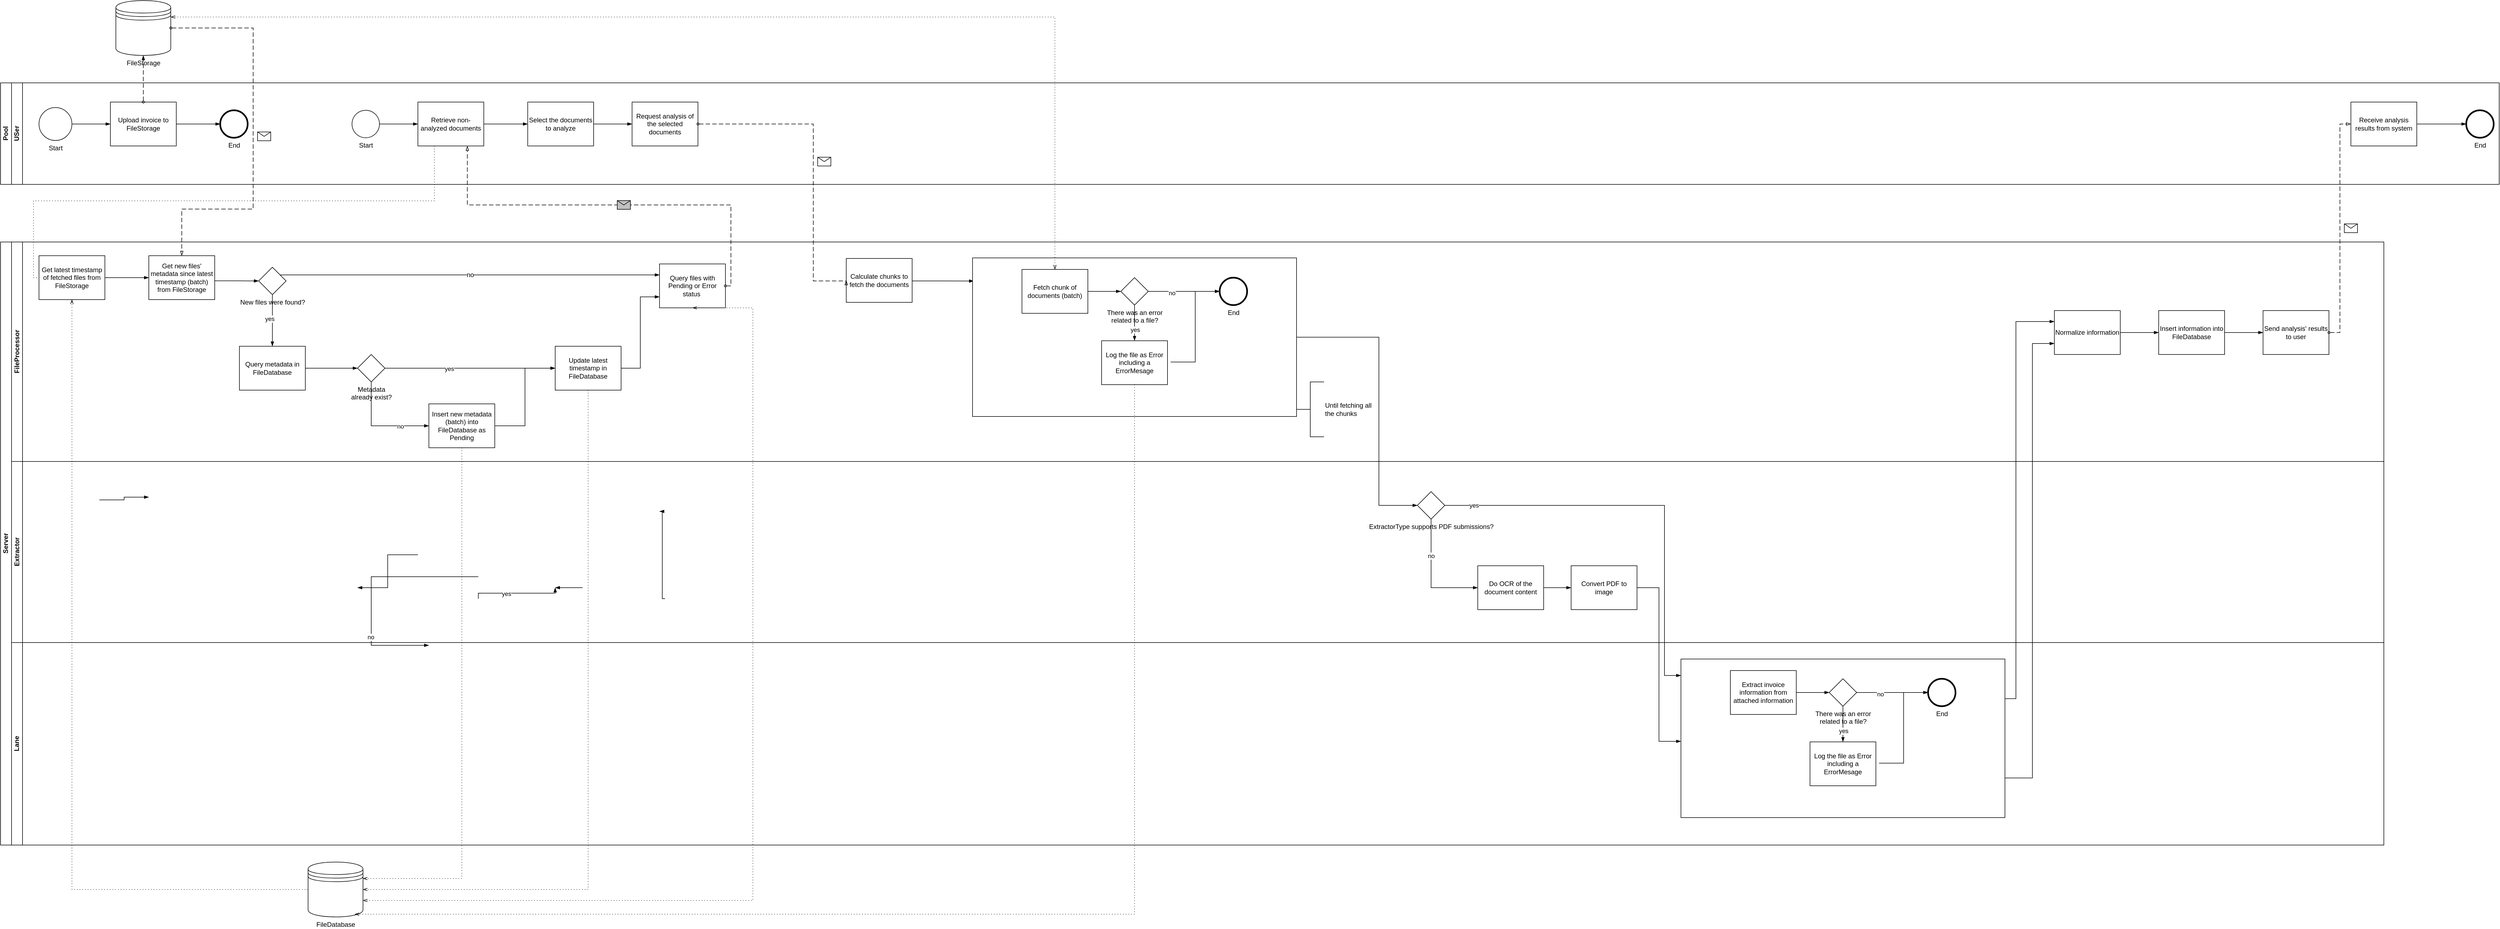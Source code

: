 <mxfile version="28.2.3">
  <diagram name="Page-1" id="7MYnHC7Nl61p4_IIF2tp">
    <mxGraphModel dx="3160" dy="1842" grid="1" gridSize="10" guides="1" tooltips="1" connect="1" arrows="1" fold="1" page="1" pageScale="1" pageWidth="850" pageHeight="1100" math="0" shadow="0">
      <root>
        <mxCell id="0" />
        <mxCell id="1" parent="0" />
        <mxCell id="_6YwwcxWLy-YnH5HAZG2-1" value="Server" style="swimlane;html=1;childLayout=stackLayout;resizeParent=1;resizeParentMax=0;horizontal=0;startSize=20;horizontalStack=0;whiteSpace=wrap;" parent="1" vertex="1">
          <mxGeometry x="40" y="480" width="4340" height="1099" as="geometry" />
        </mxCell>
        <mxCell id="_6YwwcxWLy-YnH5HAZG2-3" value="FileProcessor" style="swimlane;html=1;startSize=20;horizontal=0;" parent="_6YwwcxWLy-YnH5HAZG2-1" vertex="1">
          <mxGeometry x="20" width="4320" height="400" as="geometry" />
        </mxCell>
        <mxCell id="_6YwwcxWLy-YnH5HAZG2-68" value="Get latest timestamp of fetched files from FileStorage" style="points=[[0.25,0,0],[0.5,0,0],[0.75,0,0],[1,0.25,0],[1,0.5,0],[1,0.75,0],[0.75,1,0],[0.5,1,0],[0.25,1,0],[0,0.75,0],[0,0.5,0],[0,0.25,0]];shape=mxgraph.bpmn.task2;whiteSpace=wrap;rectStyle=rounded;size=10;html=1;container=1;expand=0;collapsible=0;taskMarker=abstract;" parent="_6YwwcxWLy-YnH5HAZG2-3" vertex="1">
          <mxGeometry x="50" y="25" width="120" height="80" as="geometry" />
        </mxCell>
        <mxCell id="IxoUQpYRNnGJLe_pQWah-1" value="Get new files&#39; metadata since latest timestamp (batch) from FileStorage" style="points=[[0.25,0,0],[0.5,0,0],[0.75,0,0],[1,0.25,0],[1,0.5,0],[1,0.75,0],[0.75,1,0],[0.5,1,0],[0.25,1,0],[0,0.75,0],[0,0.5,0],[0,0.25,0]];shape=mxgraph.bpmn.task2;whiteSpace=wrap;rectStyle=rounded;size=10;html=1;container=1;expand=0;collapsible=0;taskMarker=abstract;" parent="_6YwwcxWLy-YnH5HAZG2-3" vertex="1">
          <mxGeometry x="250" y="25" width="120" height="80" as="geometry" />
        </mxCell>
        <mxCell id="IxoUQpYRNnGJLe_pQWah-4" value="" style="edgeStyle=elbowEdgeStyle;fontSize=12;html=1;endArrow=blockThin;endFill=1;rounded=0;exitX=1;exitY=0.5;exitDx=0;exitDy=0;exitPerimeter=0;entryX=0;entryY=0.5;entryDx=0;entryDy=0;entryPerimeter=0;" parent="_6YwwcxWLy-YnH5HAZG2-3" source="_6YwwcxWLy-YnH5HAZG2-68" target="IxoUQpYRNnGJLe_pQWah-1" edge="1">
          <mxGeometry width="160" relative="1" as="geometry">
            <mxPoint x="160" y="70" as="sourcePoint" />
            <mxPoint x="235" y="70" as="targetPoint" />
          </mxGeometry>
        </mxCell>
        <mxCell id="IxoUQpYRNnGJLe_pQWah-5" value="New files were found?" style="points=[[0.25,0.25,0],[0.5,0,0],[0.75,0.25,0],[1,0.5,0],[0.75,0.75,0],[0.5,1,0],[0.25,0.75,0],[0,0.5,0]];shape=mxgraph.bpmn.gateway2;html=1;verticalLabelPosition=bottom;labelBackgroundColor=#ffffff;verticalAlign=top;align=center;perimeter=rhombusPerimeter;outlineConnect=0;outline=none;symbol=none;" parent="_6YwwcxWLy-YnH5HAZG2-3" vertex="1">
          <mxGeometry x="450" y="46" width="50" height="50" as="geometry" />
        </mxCell>
        <mxCell id="IxoUQpYRNnGJLe_pQWah-6" value="" style="edgeStyle=elbowEdgeStyle;fontSize=12;html=1;endArrow=blockThin;endFill=1;rounded=0;exitX=1.002;exitY=0.572;exitDx=0;exitDy=0;exitPerimeter=0;entryX=0;entryY=0.5;entryDx=0;entryDy=0;entryPerimeter=0;" parent="_6YwwcxWLy-YnH5HAZG2-3" source="IxoUQpYRNnGJLe_pQWah-1" target="IxoUQpYRNnGJLe_pQWah-5" edge="1">
          <mxGeometry width="160" relative="1" as="geometry">
            <mxPoint x="370" y="60" as="sourcePoint" />
            <mxPoint x="450" y="60" as="targetPoint" />
          </mxGeometry>
        </mxCell>
        <mxCell id="_6YwwcxWLy-YnH5HAZG2-75" value="Query metadata in FileDatabase" style="points=[[0.25,0,0],[0.5,0,0],[0.75,0,0],[1,0.25,0],[1,0.5,0],[1,0.75,0],[0.75,1,0],[0.5,1,0],[0.25,1,0],[0,0.75,0],[0,0.5,0],[0,0.25,0]];shape=mxgraph.bpmn.task2;whiteSpace=wrap;rectStyle=rounded;size=10;html=1;container=1;expand=0;collapsible=0;taskMarker=abstract;" parent="_6YwwcxWLy-YnH5HAZG2-3" vertex="1">
          <mxGeometry x="415" y="190" width="120" height="80" as="geometry" />
        </mxCell>
        <mxCell id="_6YwwcxWLy-YnH5HAZG2-79" value="Metadata&lt;div&gt;already exist?&lt;/div&gt;" style="points=[[0.25,0.25,0],[0.5,0,0],[0.75,0.25,0],[1,0.5,0],[0.75,0.75,0],[0.5,1,0],[0.25,0.75,0],[0,0.5,0]];shape=mxgraph.bpmn.gateway2;html=1;verticalLabelPosition=bottom;labelBackgroundColor=#ffffff;verticalAlign=top;align=center;perimeter=rhombusPerimeter;outlineConnect=0;outline=none;symbol=none;" parent="_6YwwcxWLy-YnH5HAZG2-3" vertex="1">
          <mxGeometry x="630" y="205" width="50" height="50" as="geometry" />
        </mxCell>
        <mxCell id="_6YwwcxWLy-YnH5HAZG2-83" value="Insert new metadata (batch) into FileDatabase as Pending" style="points=[[0.25,0,0],[0.5,0,0],[0.75,0,0],[1,0.25,0],[1,0.5,0],[1,0.75,0],[0.75,1,0],[0.5,1,0],[0.25,1,0],[0,0.75,0],[0,0.5,0],[0,0.25,0]];shape=mxgraph.bpmn.task2;whiteSpace=wrap;rectStyle=rounded;size=10;html=1;container=1;expand=0;collapsible=0;taskMarker=abstract;" parent="_6YwwcxWLy-YnH5HAZG2-3" vertex="1">
          <mxGeometry x="760" y="295" width="120" height="80" as="geometry" />
        </mxCell>
        <mxCell id="_6YwwcxWLy-YnH5HAZG2-85" value="" style="edgeStyle=elbowEdgeStyle;fontSize=12;html=1;endArrow=blockThin;endFill=1;rounded=0;exitX=1;exitY=0.5;exitDx=0;exitDy=0;exitPerimeter=0;elbow=vertical;entryX=0;entryY=0.5;entryDx=0;entryDy=0;entryPerimeter=0;" parent="_6YwwcxWLy-YnH5HAZG2-3" source="_6YwwcxWLy-YnH5HAZG2-79" target="IxoUQpYRNnGJLe_pQWah-11" edge="1">
          <mxGeometry width="160" relative="1" as="geometry">
            <mxPoint x="850" y="250" as="sourcePoint" />
            <mxPoint x="1120" y="230" as="targetPoint" />
          </mxGeometry>
        </mxCell>
        <mxCell id="_6YwwcxWLy-YnH5HAZG2-87" value="yes" style="edgeLabel;html=1;align=center;verticalAlign=middle;resizable=0;points=[];" parent="_6YwwcxWLy-YnH5HAZG2-85" vertex="1" connectable="0">
          <mxGeometry x="-0.246" y="-1" relative="1" as="geometry">
            <mxPoint as="offset" />
          </mxGeometry>
        </mxCell>
        <mxCell id="_6YwwcxWLy-YnH5HAZG2-91" value="" style="edgeStyle=elbowEdgeStyle;fontSize=12;html=1;endArrow=blockThin;endFill=1;rounded=0;exitX=1;exitY=0.5;exitDx=0;exitDy=0;exitPerimeter=0;entryX=0;entryY=0.5;entryDx=0;entryDy=0;entryPerimeter=0;" parent="_6YwwcxWLy-YnH5HAZG2-3" source="_6YwwcxWLy-YnH5HAZG2-83" target="IxoUQpYRNnGJLe_pQWah-11" edge="1">
          <mxGeometry width="160" relative="1" as="geometry">
            <mxPoint x="1040" y="230" as="sourcePoint" />
            <mxPoint x="1120" y="230" as="targetPoint" />
          </mxGeometry>
        </mxCell>
        <mxCell id="_6YwwcxWLy-YnH5HAZG2-80" value="" style="edgeStyle=elbowEdgeStyle;fontSize=12;html=1;endArrow=blockThin;endFill=1;rounded=0;exitX=1;exitY=0.5;exitDx=0;exitDy=0;exitPerimeter=0;entryX=0;entryY=0.5;entryDx=0;entryDy=0;entryPerimeter=0;" parent="_6YwwcxWLy-YnH5HAZG2-3" source="_6YwwcxWLy-YnH5HAZG2-75" target="_6YwwcxWLy-YnH5HAZG2-79" edge="1">
          <mxGeometry width="160" relative="1" as="geometry">
            <mxPoint x="740" y="170" as="sourcePoint" />
            <mxPoint x="900" y="170" as="targetPoint" />
          </mxGeometry>
        </mxCell>
        <mxCell id="_6YwwcxWLy-YnH5HAZG2-86" value="" style="edgeStyle=elbowEdgeStyle;fontSize=12;html=1;endArrow=blockThin;endFill=1;rounded=0;exitX=0.5;exitY=1;exitDx=0;exitDy=0;exitPerimeter=0;entryX=0;entryY=0.5;entryDx=0;entryDy=0;entryPerimeter=0;" parent="_6YwwcxWLy-YnH5HAZG2-3" source="_6YwwcxWLy-YnH5HAZG2-79" target="_6YwwcxWLy-YnH5HAZG2-83" edge="1">
          <mxGeometry width="160" relative="1" as="geometry">
            <mxPoint x="850" y="210" as="sourcePoint" />
            <mxPoint x="1010" y="210" as="targetPoint" />
            <Array as="points">
              <mxPoint x="655" y="310" />
            </Array>
          </mxGeometry>
        </mxCell>
        <mxCell id="_6YwwcxWLy-YnH5HAZG2-88" value="no" style="edgeLabel;html=1;align=center;verticalAlign=middle;resizable=0;points=[];" parent="_6YwwcxWLy-YnH5HAZG2-86" vertex="1" connectable="0">
          <mxGeometry x="0.436" y="-1" relative="1" as="geometry">
            <mxPoint as="offset" />
          </mxGeometry>
        </mxCell>
        <mxCell id="IxoUQpYRNnGJLe_pQWah-8" value="no" style="edgeStyle=elbowEdgeStyle;fontSize=12;html=1;endArrow=blockThin;endFill=1;rounded=0;elbow=vertical;entryX=0;entryY=0.25;entryDx=0;entryDy=0;entryPerimeter=0;" parent="_6YwwcxWLy-YnH5HAZG2-3" source="IxoUQpYRNnGJLe_pQWah-5" target="4CAUM8k7ks4e4TiP8N0I-108" edge="1">
          <mxGeometry width="160" relative="1" as="geometry">
            <mxPoint x="630" y="70.71" as="sourcePoint" />
            <mxPoint x="1180" y="51" as="targetPoint" />
            <Array as="points" />
          </mxGeometry>
        </mxCell>
        <mxCell id="IxoUQpYRNnGJLe_pQWah-9" value="" style="fontSize=12;html=1;endArrow=blockThin;endFill=1;rounded=0;exitX=0.5;exitY=1;exitDx=0;exitDy=0;exitPerimeter=0;entryX=0.5;entryY=0;entryDx=0;entryDy=0;entryPerimeter=0;" parent="_6YwwcxWLy-YnH5HAZG2-3" source="IxoUQpYRNnGJLe_pQWah-5" target="_6YwwcxWLy-YnH5HAZG2-75" edge="1">
          <mxGeometry width="160" relative="1" as="geometry">
            <mxPoint x="620" y="190" as="sourcePoint" />
            <mxPoint x="602" y="190" as="targetPoint" />
          </mxGeometry>
        </mxCell>
        <mxCell id="IxoUQpYRNnGJLe_pQWah-10" value="yes" style="edgeLabel;html=1;align=center;verticalAlign=middle;resizable=0;points=[];" parent="IxoUQpYRNnGJLe_pQWah-9" vertex="1" connectable="0">
          <mxGeometry x="-0.07" y="-5" relative="1" as="geometry">
            <mxPoint as="offset" />
          </mxGeometry>
        </mxCell>
        <mxCell id="IxoUQpYRNnGJLe_pQWah-11" value="Update latest timestamp in FileDatabase" style="points=[[0.25,0,0],[0.5,0,0],[0.75,0,0],[1,0.25,0],[1,0.5,0],[1,0.75,0],[0.75,1,0],[0.5,1,0],[0.25,1,0],[0,0.75,0],[0,0.5,0],[0,0.25,0]];shape=mxgraph.bpmn.task2;whiteSpace=wrap;rectStyle=rounded;size=10;html=1;container=1;expand=0;collapsible=0;taskMarker=abstract;" parent="_6YwwcxWLy-YnH5HAZG2-3" vertex="1">
          <mxGeometry x="990" y="190" width="120" height="80" as="geometry" />
        </mxCell>
        <mxCell id="IxoUQpYRNnGJLe_pQWah-13" value="" style="edgeStyle=elbowEdgeStyle;fontSize=12;html=1;endArrow=blockThin;endFill=1;rounded=0;exitX=1;exitY=0.5;exitDx=0;exitDy=0;exitPerimeter=0;entryX=0;entryY=0.75;entryDx=0;entryDy=0;entryPerimeter=0;" parent="_6YwwcxWLy-YnH5HAZG2-3" source="IxoUQpYRNnGJLe_pQWah-11" target="4CAUM8k7ks4e4TiP8N0I-108" edge="1">
          <mxGeometry width="160" relative="1" as="geometry">
            <mxPoint x="1190" y="250" as="sourcePoint" />
            <mxPoint x="1180" y="91" as="targetPoint" />
          </mxGeometry>
        </mxCell>
        <mxCell id="4CAUM8k7ks4e4TiP8N0I-47" value="" style="edgeStyle=elbowEdgeStyle;fontSize=12;html=1;endArrow=blockThin;endFill=1;rounded=0;exitX=1;exitY=0.5;exitDx=0;exitDy=0;exitPerimeter=0;entryX=0.004;entryY=0.146;entryDx=0;entryDy=0;entryPerimeter=0;" edge="1" parent="_6YwwcxWLy-YnH5HAZG2-3" target="4CAUM8k7ks4e4TiP8N0I-51">
          <mxGeometry width="160" relative="1" as="geometry">
            <mxPoint x="1640" y="71" as="sourcePoint" />
            <mxPoint x="1750" y="71" as="targetPoint" />
          </mxGeometry>
        </mxCell>
        <mxCell id="4CAUM8k7ks4e4TiP8N0I-51" value="" style="points=[[0.25,0,0],[0.5,0,0],[0.75,0,0],[1,0.25,0],[1,0.5,0],[1,0.75,0],[0.75,1,0],[0.5,1,0],[0.25,1,0],[0,0.75,0],[0,0.5,0],[0,0.25,0]];shape=mxgraph.bpmn.task2;whiteSpace=wrap;rectStyle=rounded;size=10;html=1;container=1;expand=0;collapsible=0;taskMarker=abstract;isLoopStandard=1;isLoopSub=1;" vertex="1" parent="_6YwwcxWLy-YnH5HAZG2-3">
          <mxGeometry x="1750" y="29" width="590" height="289" as="geometry" />
        </mxCell>
        <mxCell id="4CAUM8k7ks4e4TiP8N0I-53" value="Fetch chunk of documents (batch)" style="points=[[0.25,0,0],[0.5,0,0],[0.75,0,0],[1,0.25,0],[1,0.5,0],[1,0.75,0],[0.75,1,0],[0.5,1,0],[0.25,1,0],[0,0.75,0],[0,0.5,0],[0,0.25,0]];shape=mxgraph.bpmn.task2;whiteSpace=wrap;rectStyle=rounded;size=10;html=1;container=1;expand=0;collapsible=0;taskMarker=abstract;" vertex="1" parent="4CAUM8k7ks4e4TiP8N0I-51">
          <mxGeometry x="90" y="21" width="120" height="80" as="geometry" />
        </mxCell>
        <mxCell id="4CAUM8k7ks4e4TiP8N0I-54" value="There was an error&lt;div&gt;related to a file?&lt;/div&gt;" style="points=[[0.25,0.25,0],[0.5,0,0],[0.75,0.25,0],[1,0.5,0],[0.75,0.75,0],[0.5,1,0],[0.25,0.75,0],[0,0.5,0]];shape=mxgraph.bpmn.gateway2;html=1;verticalLabelPosition=bottom;labelBackgroundColor=#ffffff;verticalAlign=top;align=center;perimeter=rhombusPerimeter;outlineConnect=0;outline=none;symbol=none;" vertex="1" parent="4CAUM8k7ks4e4TiP8N0I-51">
          <mxGeometry x="270" y="36" width="50" height="50" as="geometry" />
        </mxCell>
        <mxCell id="4CAUM8k7ks4e4TiP8N0I-55" value="" style="edgeStyle=elbowEdgeStyle;fontSize=12;html=1;endArrow=blockThin;endFill=1;rounded=0;exitX=1;exitY=0.5;exitDx=0;exitDy=0;exitPerimeter=0;entryX=0;entryY=0.5;entryDx=0;entryDy=0;entryPerimeter=0;" edge="1" parent="4CAUM8k7ks4e4TiP8N0I-51" source="4CAUM8k7ks4e4TiP8N0I-53" target="4CAUM8k7ks4e4TiP8N0I-54">
          <mxGeometry width="160" relative="1" as="geometry">
            <mxPoint x="30" y="-21" as="sourcePoint" />
            <mxPoint x="190" y="-21" as="targetPoint" />
          </mxGeometry>
        </mxCell>
        <mxCell id="4CAUM8k7ks4e4TiP8N0I-57" value="Log the file as Error including a ErrorMesage" style="points=[[0.25,0,0],[0.5,0,0],[0.75,0,0],[1,0.25,0],[1,0.5,0],[1,0.75,0],[0.75,1,0],[0.5,1,0],[0.25,1,0],[0,0.75,0],[0,0.5,0],[0,0.25,0]];shape=mxgraph.bpmn.task2;whiteSpace=wrap;rectStyle=rounded;size=10;html=1;container=1;expand=0;collapsible=0;taskMarker=abstract;" vertex="1" parent="4CAUM8k7ks4e4TiP8N0I-51">
          <mxGeometry x="235" y="151" width="120" height="80" as="geometry" />
        </mxCell>
        <mxCell id="4CAUM8k7ks4e4TiP8N0I-58" value="" style="edgeStyle=elbowEdgeStyle;fontSize=12;html=1;endArrow=blockThin;endFill=1;rounded=0;exitX=0.5;exitY=1;exitDx=0;exitDy=0;exitPerimeter=0;entryX=0.5;entryY=0;entryDx=0;entryDy=0;entryPerimeter=0;" edge="1" parent="4CAUM8k7ks4e4TiP8N0I-51" source="4CAUM8k7ks4e4TiP8N0I-54" target="4CAUM8k7ks4e4TiP8N0I-57">
          <mxGeometry width="160" relative="1" as="geometry">
            <mxPoint x="70" y="109" as="sourcePoint" />
            <mxPoint x="230" y="109" as="targetPoint" />
          </mxGeometry>
        </mxCell>
        <mxCell id="4CAUM8k7ks4e4TiP8N0I-59" value="yes" style="edgeLabel;html=1;align=center;verticalAlign=middle;resizable=0;points=[];" vertex="1" connectable="0" parent="4CAUM8k7ks4e4TiP8N0I-58">
          <mxGeometry x="0.367" y="1" relative="1" as="geometry">
            <mxPoint as="offset" />
          </mxGeometry>
        </mxCell>
        <mxCell id="4CAUM8k7ks4e4TiP8N0I-60" value="End" style="points=[[0.145,0.145,0],[0.5,0,0],[0.855,0.145,0],[1,0.5,0],[0.855,0.855,0],[0.5,1,0],[0.145,0.855,0],[0,0.5,0]];shape=mxgraph.bpmn.event;html=1;verticalLabelPosition=bottom;labelBackgroundColor=#ffffff;verticalAlign=top;align=center;perimeter=ellipsePerimeter;outlineConnect=0;aspect=fixed;outline=end;symbol=terminate2;" vertex="1" parent="4CAUM8k7ks4e4TiP8N0I-51">
          <mxGeometry x="450" y="36" width="50" height="50" as="geometry" />
        </mxCell>
        <mxCell id="4CAUM8k7ks4e4TiP8N0I-61" value="" style="edgeStyle=elbowEdgeStyle;fontSize=12;html=1;endArrow=blockThin;endFill=1;rounded=0;exitX=1;exitY=0.5;exitDx=0;exitDy=0;exitPerimeter=0;entryX=0;entryY=0.5;entryDx=0;entryDy=0;entryPerimeter=0;" edge="1" parent="4CAUM8k7ks4e4TiP8N0I-51" source="4CAUM8k7ks4e4TiP8N0I-54" target="4CAUM8k7ks4e4TiP8N0I-60">
          <mxGeometry width="160" relative="1" as="geometry">
            <mxPoint x="200" y="211" as="sourcePoint" />
            <mxPoint x="360" y="211" as="targetPoint" />
          </mxGeometry>
        </mxCell>
        <mxCell id="4CAUM8k7ks4e4TiP8N0I-63" value="no" style="edgeLabel;html=1;align=center;verticalAlign=middle;resizable=0;points=[];" vertex="1" connectable="0" parent="4CAUM8k7ks4e4TiP8N0I-61">
          <mxGeometry x="-0.34" y="-3" relative="1" as="geometry">
            <mxPoint as="offset" />
          </mxGeometry>
        </mxCell>
        <mxCell id="4CAUM8k7ks4e4TiP8N0I-62" value="" style="edgeStyle=elbowEdgeStyle;fontSize=12;html=1;endArrow=blockThin;endFill=1;rounded=0;entryX=0;entryY=0.5;entryDx=0;entryDy=0;entryPerimeter=0;exitX=1.048;exitY=0.484;exitDx=0;exitDy=0;exitPerimeter=0;" edge="1" parent="4CAUM8k7ks4e4TiP8N0I-51" source="4CAUM8k7ks4e4TiP8N0I-57" target="4CAUM8k7ks4e4TiP8N0I-60">
          <mxGeometry width="160" relative="1" as="geometry">
            <mxPoint x="200" y="211" as="sourcePoint" />
            <mxPoint x="360" y="211" as="targetPoint" />
          </mxGeometry>
        </mxCell>
        <mxCell id="4CAUM8k7ks4e4TiP8N0I-65" value="Until fetching all&lt;div&gt;the chunks&lt;/div&gt;" style="html=1;shape=mxgraph.flowchart.annotation_2;align=left;labelPosition=right;" vertex="1" parent="_6YwwcxWLy-YnH5HAZG2-3">
          <mxGeometry x="2340" y="255" width="50" height="100" as="geometry" />
        </mxCell>
        <mxCell id="4CAUM8k7ks4e4TiP8N0I-104" value="" style="edgeStyle=elbowEdgeStyle;fontSize=12;html=1;endArrow=blockThin;endFill=1;rounded=0;exitX=1;exitY=0.5;exitDx=0;exitDy=0;exitPerimeter=0;entryX=0;entryY=0.5;entryDx=0;entryDy=0;entryPerimeter=0;" edge="1" parent="_6YwwcxWLy-YnH5HAZG2-3" source="4CAUM8k7ks4e4TiP8N0I-100" target="4CAUM8k7ks4e4TiP8N0I-103">
          <mxGeometry width="160" relative="1" as="geometry">
            <mxPoint x="3460" y="220" as="sourcePoint" />
            <mxPoint x="3620" y="220" as="targetPoint" />
          </mxGeometry>
        </mxCell>
        <mxCell id="4CAUM8k7ks4e4TiP8N0I-108" value="Query files with Pending or Error status&amp;nbsp;" style="points=[[0.25,0,0],[0.5,0,0],[0.75,0,0],[1,0.25,0],[1,0.5,0],[1,0.75,0],[0.75,1,0],[0.5,1,0],[0.25,1,0],[0,0.75,0],[0,0.5,0],[0,0.25,0]];shape=mxgraph.bpmn.task2;whiteSpace=wrap;rectStyle=rounded;size=10;html=1;container=1;expand=0;collapsible=0;taskMarker=send;" vertex="1" parent="_6YwwcxWLy-YnH5HAZG2-3">
          <mxGeometry x="1180" y="40" width="120" height="80" as="geometry" />
        </mxCell>
        <mxCell id="4CAUM8k7ks4e4TiP8N0I-113" value="Calculate chunks to fetch the documents" style="points=[[0.25,0,0],[0.5,0,0],[0.75,0,0],[1,0.25,0],[1,0.5,0],[1,0.75,0],[0.75,1,0],[0.5,1,0],[0.25,1,0],[0,0.75,0],[0,0.5,0],[0,0.25,0]];shape=mxgraph.bpmn.task2;whiteSpace=wrap;rectStyle=rounded;size=10;html=1;container=1;expand=0;collapsible=0;taskMarker=receive;" vertex="1" parent="_6YwwcxWLy-YnH5HAZG2-3">
          <mxGeometry x="1520" y="30" width="120" height="80" as="geometry" />
        </mxCell>
        <mxCell id="4CAUM8k7ks4e4TiP8N0I-103" value="Insert information into FileDatabase" style="points=[[0.25,0,0],[0.5,0,0],[0.75,0,0],[1,0.25,0],[1,0.5,0],[1,0.75,0],[0.75,1,0],[0.5,1,0],[0.25,1,0],[0,0.75,0],[0,0.5,0],[0,0.25,0]];shape=mxgraph.bpmn.task2;whiteSpace=wrap;rectStyle=rounded;size=10;html=1;container=1;expand=0;collapsible=0;taskMarker=abstract;" vertex="1" parent="_6YwwcxWLy-YnH5HAZG2-3">
          <mxGeometry x="3910" y="125" width="120" height="80" as="geometry" />
        </mxCell>
        <mxCell id="4CAUM8k7ks4e4TiP8N0I-100" value="Normalize information" style="points=[[0.25,0,0],[0.5,0,0],[0.75,0,0],[1,0.25,0],[1,0.5,0],[1,0.75,0],[0.75,1,0],[0.5,1,0],[0.25,1,0],[0,0.75,0],[0,0.5,0],[0,0.25,0]];shape=mxgraph.bpmn.task2;whiteSpace=wrap;rectStyle=rounded;size=10;html=1;container=1;expand=0;collapsible=0;taskMarker=abstract;" vertex="1" parent="_6YwwcxWLy-YnH5HAZG2-3">
          <mxGeometry x="3720" y="125" width="120" height="80" as="geometry" />
        </mxCell>
        <mxCell id="4CAUM8k7ks4e4TiP8N0I-125" value="Send analysis&#39; results to user" style="points=[[0.25,0,0],[0.5,0,0],[0.75,0,0],[1,0.25,0],[1,0.5,0],[1,0.75,0],[0.75,1,0],[0.5,1,0],[0.25,1,0],[0,0.75,0],[0,0.5,0],[0,0.25,0]];shape=mxgraph.bpmn.task2;whiteSpace=wrap;rectStyle=rounded;size=10;html=1;container=1;expand=0;collapsible=0;taskMarker=send;" vertex="1" parent="_6YwwcxWLy-YnH5HAZG2-3">
          <mxGeometry x="4100" y="125" width="120" height="80" as="geometry" />
        </mxCell>
        <mxCell id="4CAUM8k7ks4e4TiP8N0I-126" value="" style="edgeStyle=elbowEdgeStyle;fontSize=12;html=1;endArrow=blockThin;endFill=1;rounded=0;exitX=1;exitY=0.5;exitDx=0;exitDy=0;exitPerimeter=0;entryX=0;entryY=0.5;entryDx=0;entryDy=0;entryPerimeter=0;" edge="1" parent="_6YwwcxWLy-YnH5HAZG2-3" source="4CAUM8k7ks4e4TiP8N0I-103" target="4CAUM8k7ks4e4TiP8N0I-125">
          <mxGeometry width="160" relative="1" as="geometry">
            <mxPoint x="4020" y="50" as="sourcePoint" />
            <mxPoint x="4105" y="165" as="targetPoint" />
          </mxGeometry>
        </mxCell>
        <mxCell id="4CAUM8k7ks4e4TiP8N0I-24" value="Extractor" style="swimlane;html=1;startSize=20;horizontal=0;" vertex="1" parent="_6YwwcxWLy-YnH5HAZG2-1">
          <mxGeometry x="20" y="400" width="4320" height="330" as="geometry" />
        </mxCell>
        <mxCell id="4CAUM8k7ks4e4TiP8N0I-27" value="" style="edgeStyle=elbowEdgeStyle;fontSize=12;html=1;endArrow=blockThin;endFill=1;rounded=0;exitX=1;exitY=0.5;exitDx=0;exitDy=0;exitPerimeter=0;entryX=0;entryY=0.5;entryDx=0;entryDy=0;entryPerimeter=0;" edge="1" parent="4CAUM8k7ks4e4TiP8N0I-24" source="4CAUM8k7ks4e4TiP8N0I-25">
          <mxGeometry width="160" relative="1" as="geometry">
            <mxPoint x="160" y="70" as="sourcePoint" />
            <mxPoint x="250" y="65" as="targetPoint" />
          </mxGeometry>
        </mxCell>
        <mxCell id="4CAUM8k7ks4e4TiP8N0I-33" value="" style="edgeStyle=elbowEdgeStyle;fontSize=12;html=1;endArrow=blockThin;endFill=1;rounded=0;exitX=1;exitY=0.5;exitDx=0;exitDy=0;exitPerimeter=0;elbow=vertical;entryX=0;entryY=0.5;entryDx=0;entryDy=0;entryPerimeter=0;" edge="1" parent="4CAUM8k7ks4e4TiP8N0I-24" source="4CAUM8k7ks4e4TiP8N0I-31">
          <mxGeometry width="160" relative="1" as="geometry">
            <mxPoint x="850" y="250" as="sourcePoint" />
            <mxPoint x="990.0" y="230" as="targetPoint" />
          </mxGeometry>
        </mxCell>
        <mxCell id="4CAUM8k7ks4e4TiP8N0I-34" value="yes" style="edgeLabel;html=1;align=center;verticalAlign=middle;resizable=0;points=[];" vertex="1" connectable="0" parent="4CAUM8k7ks4e4TiP8N0I-33">
          <mxGeometry x="-0.246" y="-1" relative="1" as="geometry">
            <mxPoint as="offset" />
          </mxGeometry>
        </mxCell>
        <mxCell id="4CAUM8k7ks4e4TiP8N0I-35" value="" style="edgeStyle=elbowEdgeStyle;fontSize=12;html=1;endArrow=blockThin;endFill=1;rounded=0;exitX=1;exitY=0.5;exitDx=0;exitDy=0;exitPerimeter=0;entryX=0;entryY=0.5;entryDx=0;entryDy=0;entryPerimeter=0;" edge="1" parent="4CAUM8k7ks4e4TiP8N0I-24" source="4CAUM8k7ks4e4TiP8N0I-32">
          <mxGeometry width="160" relative="1" as="geometry">
            <mxPoint x="1040" y="230" as="sourcePoint" />
            <mxPoint x="990.0" y="230" as="targetPoint" />
          </mxGeometry>
        </mxCell>
        <mxCell id="4CAUM8k7ks4e4TiP8N0I-36" value="" style="edgeStyle=elbowEdgeStyle;fontSize=12;html=1;endArrow=blockThin;endFill=1;rounded=0;exitX=1;exitY=0.5;exitDx=0;exitDy=0;exitPerimeter=0;entryX=0;entryY=0.5;entryDx=0;entryDy=0;entryPerimeter=0;" edge="1" parent="4CAUM8k7ks4e4TiP8N0I-24" source="4CAUM8k7ks4e4TiP8N0I-30">
          <mxGeometry width="160" relative="1" as="geometry">
            <mxPoint x="740" y="170" as="sourcePoint" />
            <mxPoint x="630" y="230" as="targetPoint" />
          </mxGeometry>
        </mxCell>
        <mxCell id="4CAUM8k7ks4e4TiP8N0I-37" value="" style="edgeStyle=elbowEdgeStyle;fontSize=12;html=1;endArrow=blockThin;endFill=1;rounded=0;exitX=0.5;exitY=1;exitDx=0;exitDy=0;exitPerimeter=0;entryX=0;entryY=0.5;entryDx=0;entryDy=0;entryPerimeter=0;" edge="1" parent="4CAUM8k7ks4e4TiP8N0I-24" source="4CAUM8k7ks4e4TiP8N0I-31">
          <mxGeometry width="160" relative="1" as="geometry">
            <mxPoint x="850" y="210" as="sourcePoint" />
            <mxPoint x="760.0" y="335" as="targetPoint" />
            <Array as="points">
              <mxPoint x="655" y="310" />
            </Array>
          </mxGeometry>
        </mxCell>
        <mxCell id="4CAUM8k7ks4e4TiP8N0I-38" value="no" style="edgeLabel;html=1;align=center;verticalAlign=middle;resizable=0;points=[];" vertex="1" connectable="0" parent="4CAUM8k7ks4e4TiP8N0I-37">
          <mxGeometry x="0.436" y="-1" relative="1" as="geometry">
            <mxPoint as="offset" />
          </mxGeometry>
        </mxCell>
        <mxCell id="4CAUM8k7ks4e4TiP8N0I-43" value="" style="edgeStyle=elbowEdgeStyle;fontSize=12;html=1;endArrow=blockThin;endFill=1;rounded=0;exitX=1;exitY=0.5;exitDx=0;exitDy=0;exitPerimeter=0;entryX=0;entryY=0.75;entryDx=0;entryDy=0;entryPerimeter=0;" edge="1" parent="4CAUM8k7ks4e4TiP8N0I-24" source="4CAUM8k7ks4e4TiP8N0I-42">
          <mxGeometry width="160" relative="1" as="geometry">
            <mxPoint x="1190" y="250" as="sourcePoint" />
            <mxPoint x="1180.0" y="91" as="targetPoint" />
          </mxGeometry>
        </mxCell>
        <mxCell id="4CAUM8k7ks4e4TiP8N0I-68" value="ExtractorType supports PDF submissions?" style="points=[[0.25,0.25,0],[0.5,0,0],[0.75,0.25,0],[1,0.5,0],[0.75,0.75,0],[0.5,1,0],[0.25,0.75,0],[0,0.5,0]];shape=mxgraph.bpmn.gateway2;html=1;verticalLabelPosition=bottom;labelBackgroundColor=#ffffff;verticalAlign=top;align=center;perimeter=rhombusPerimeter;outlineConnect=0;outline=none;symbol=none;" vertex="1" parent="4CAUM8k7ks4e4TiP8N0I-24">
          <mxGeometry x="2560" y="55" width="50" height="50" as="geometry" />
        </mxCell>
        <mxCell id="4CAUM8k7ks4e4TiP8N0I-72" value="Do OCR of the document content" style="points=[[0.25,0,0],[0.5,0,0],[0.75,0,0],[1,0.25,0],[1,0.5,0],[1,0.75,0],[0.75,1,0],[0.5,1,0],[0.25,1,0],[0,0.75,0],[0,0.5,0],[0,0.25,0]];shape=mxgraph.bpmn.task2;whiteSpace=wrap;rectStyle=rounded;size=10;html=1;container=1;expand=0;collapsible=0;taskMarker=abstract;" vertex="1" parent="4CAUM8k7ks4e4TiP8N0I-24">
          <mxGeometry x="2670" y="190" width="120" height="80" as="geometry" />
        </mxCell>
        <mxCell id="4CAUM8k7ks4e4TiP8N0I-73" value="Convert PDF to image" style="points=[[0.25,0,0],[0.5,0,0],[0.75,0,0],[1,0.25,0],[1,0.5,0],[1,0.75,0],[0.75,1,0],[0.5,1,0],[0.25,1,0],[0,0.75,0],[0,0.5,0],[0,0.25,0]];shape=mxgraph.bpmn.task2;whiteSpace=wrap;rectStyle=rounded;size=10;html=1;container=1;expand=0;collapsible=0;taskMarker=abstract;" vertex="1" parent="4CAUM8k7ks4e4TiP8N0I-24">
          <mxGeometry x="2840" y="190" width="120" height="80" as="geometry" />
        </mxCell>
        <mxCell id="4CAUM8k7ks4e4TiP8N0I-74" value="" style="edgeStyle=elbowEdgeStyle;fontSize=12;html=1;endArrow=blockThin;endFill=1;rounded=0;exitX=0.5;exitY=1;exitDx=0;exitDy=0;exitPerimeter=0;" edge="1" parent="4CAUM8k7ks4e4TiP8N0I-24" source="4CAUM8k7ks4e4TiP8N0I-68" target="4CAUM8k7ks4e4TiP8N0I-72">
          <mxGeometry width="160" relative="1" as="geometry">
            <mxPoint x="2660" y="190" as="sourcePoint" />
            <mxPoint x="2820" y="190" as="targetPoint" />
            <Array as="points">
              <mxPoint x="2585" y="170" />
            </Array>
          </mxGeometry>
        </mxCell>
        <mxCell id="4CAUM8k7ks4e4TiP8N0I-75" value="no" style="edgeLabel;html=1;align=center;verticalAlign=middle;resizable=0;points=[];" vertex="1" connectable="0" parent="4CAUM8k7ks4e4TiP8N0I-74">
          <mxGeometry x="-0.362" relative="1" as="geometry">
            <mxPoint as="offset" />
          </mxGeometry>
        </mxCell>
        <mxCell id="4CAUM8k7ks4e4TiP8N0I-77" value="" style="edgeStyle=elbowEdgeStyle;fontSize=12;html=1;endArrow=blockThin;endFill=1;rounded=0;exitX=1;exitY=0.5;exitDx=0;exitDy=0;exitPerimeter=0;entryX=0;entryY=0.5;entryDx=0;entryDy=0;entryPerimeter=0;" edge="1" parent="4CAUM8k7ks4e4TiP8N0I-24" source="4CAUM8k7ks4e4TiP8N0I-72" target="4CAUM8k7ks4e4TiP8N0I-73">
          <mxGeometry width="160" relative="1" as="geometry">
            <mxPoint x="2750" y="210" as="sourcePoint" />
            <mxPoint x="2820" y="230" as="targetPoint" />
          </mxGeometry>
        </mxCell>
        <mxCell id="4CAUM8k7ks4e4TiP8N0I-69" value="" style="edgeStyle=elbowEdgeStyle;fontSize=12;html=1;endArrow=blockThin;endFill=1;rounded=0;exitX=1;exitY=0.5;exitDx=0;exitDy=0;exitPerimeter=0;entryX=0;entryY=0.5;entryDx=0;entryDy=0;entryPerimeter=0;" edge="1" parent="_6YwwcxWLy-YnH5HAZG2-1" source="4CAUM8k7ks4e4TiP8N0I-51" target="4CAUM8k7ks4e4TiP8N0I-68">
          <mxGeometry width="160" relative="1" as="geometry">
            <mxPoint x="2260" y="520" as="sourcePoint" />
            <mxPoint x="2420" y="520" as="targetPoint" />
            <Array as="points">
              <mxPoint x="2510" y="330" />
            </Array>
          </mxGeometry>
        </mxCell>
        <mxCell id="4CAUM8k7ks4e4TiP8N0I-96" value="Lane" style="swimlane;startSize=20;horizontal=0;html=1;whiteSpace=wrap;" vertex="1" parent="_6YwwcxWLy-YnH5HAZG2-1">
          <mxGeometry x="20" y="730" width="4320" height="369" as="geometry" />
        </mxCell>
        <mxCell id="4CAUM8k7ks4e4TiP8N0I-114" value="" style="points=[[0.25,0,0],[0.5,0,0],[0.75,0,0],[1,0.25,0],[1,0.5,0],[1,0.75,0],[0.75,1,0],[0.5,1,0],[0.25,1,0],[0,0.75,0],[0,0.5,0],[0,0.25,0]];shape=mxgraph.bpmn.task2;whiteSpace=wrap;rectStyle=rounded;size=10;html=1;container=1;expand=0;collapsible=0;taskMarker=abstract;isLoopStandard=1;isLoopSub=1;" vertex="1" parent="4CAUM8k7ks4e4TiP8N0I-96">
          <mxGeometry x="3040" y="30" width="590" height="289" as="geometry" />
        </mxCell>
        <mxCell id="4CAUM8k7ks4e4TiP8N0I-115" value="Extract invoice information from attached information" style="points=[[0.25,0,0],[0.5,0,0],[0.75,0,0],[1,0.25,0],[1,0.5,0],[1,0.75,0],[0.75,1,0],[0.5,1,0],[0.25,1,0],[0,0.75,0],[0,0.5,0],[0,0.25,0]];shape=mxgraph.bpmn.task2;whiteSpace=wrap;rectStyle=rounded;size=10;html=1;container=1;expand=0;collapsible=0;taskMarker=abstract;" vertex="1" parent="4CAUM8k7ks4e4TiP8N0I-114">
          <mxGeometry x="90" y="21" width="120" height="80" as="geometry" />
        </mxCell>
        <mxCell id="4CAUM8k7ks4e4TiP8N0I-116" value="There was an error&lt;div&gt;related to a file?&lt;/div&gt;" style="points=[[0.25,0.25,0],[0.5,0,0],[0.75,0.25,0],[1,0.5,0],[0.75,0.75,0],[0.5,1,0],[0.25,0.75,0],[0,0.5,0]];shape=mxgraph.bpmn.gateway2;html=1;verticalLabelPosition=bottom;labelBackgroundColor=#ffffff;verticalAlign=top;align=center;perimeter=rhombusPerimeter;outlineConnect=0;outline=none;symbol=none;" vertex="1" parent="4CAUM8k7ks4e4TiP8N0I-114">
          <mxGeometry x="270" y="36" width="50" height="50" as="geometry" />
        </mxCell>
        <mxCell id="4CAUM8k7ks4e4TiP8N0I-117" value="" style="edgeStyle=elbowEdgeStyle;fontSize=12;html=1;endArrow=blockThin;endFill=1;rounded=0;exitX=1;exitY=0.5;exitDx=0;exitDy=0;exitPerimeter=0;entryX=0;entryY=0.5;entryDx=0;entryDy=0;entryPerimeter=0;" edge="1" parent="4CAUM8k7ks4e4TiP8N0I-114" source="4CAUM8k7ks4e4TiP8N0I-115" target="4CAUM8k7ks4e4TiP8N0I-116">
          <mxGeometry width="160" relative="1" as="geometry">
            <mxPoint x="30" y="-21" as="sourcePoint" />
            <mxPoint x="190" y="-21" as="targetPoint" />
          </mxGeometry>
        </mxCell>
        <mxCell id="4CAUM8k7ks4e4TiP8N0I-118" value="Log the file as Error including a ErrorMesage" style="points=[[0.25,0,0],[0.5,0,0],[0.75,0,0],[1,0.25,0],[1,0.5,0],[1,0.75,0],[0.75,1,0],[0.5,1,0],[0.25,1,0],[0,0.75,0],[0,0.5,0],[0,0.25,0]];shape=mxgraph.bpmn.task2;whiteSpace=wrap;rectStyle=rounded;size=10;html=1;container=1;expand=0;collapsible=0;taskMarker=abstract;" vertex="1" parent="4CAUM8k7ks4e4TiP8N0I-114">
          <mxGeometry x="235" y="151" width="120" height="80" as="geometry" />
        </mxCell>
        <mxCell id="4CAUM8k7ks4e4TiP8N0I-119" value="" style="edgeStyle=elbowEdgeStyle;fontSize=12;html=1;endArrow=blockThin;endFill=1;rounded=0;exitX=0.5;exitY=1;exitDx=0;exitDy=0;exitPerimeter=0;entryX=0.5;entryY=0;entryDx=0;entryDy=0;entryPerimeter=0;" edge="1" parent="4CAUM8k7ks4e4TiP8N0I-114" source="4CAUM8k7ks4e4TiP8N0I-116" target="4CAUM8k7ks4e4TiP8N0I-118">
          <mxGeometry width="160" relative="1" as="geometry">
            <mxPoint x="70" y="109" as="sourcePoint" />
            <mxPoint x="230" y="109" as="targetPoint" />
          </mxGeometry>
        </mxCell>
        <mxCell id="4CAUM8k7ks4e4TiP8N0I-120" value="yes" style="edgeLabel;html=1;align=center;verticalAlign=middle;resizable=0;points=[];" vertex="1" connectable="0" parent="4CAUM8k7ks4e4TiP8N0I-119">
          <mxGeometry x="0.367" y="1" relative="1" as="geometry">
            <mxPoint as="offset" />
          </mxGeometry>
        </mxCell>
        <mxCell id="4CAUM8k7ks4e4TiP8N0I-121" value="End" style="points=[[0.145,0.145,0],[0.5,0,0],[0.855,0.145,0],[1,0.5,0],[0.855,0.855,0],[0.5,1,0],[0.145,0.855,0],[0,0.5,0]];shape=mxgraph.bpmn.event;html=1;verticalLabelPosition=bottom;labelBackgroundColor=#ffffff;verticalAlign=top;align=center;perimeter=ellipsePerimeter;outlineConnect=0;aspect=fixed;outline=end;symbol=terminate2;" vertex="1" parent="4CAUM8k7ks4e4TiP8N0I-114">
          <mxGeometry x="450" y="36" width="50" height="50" as="geometry" />
        </mxCell>
        <mxCell id="4CAUM8k7ks4e4TiP8N0I-122" value="" style="edgeStyle=elbowEdgeStyle;fontSize=12;html=1;endArrow=blockThin;endFill=1;rounded=0;exitX=1;exitY=0.5;exitDx=0;exitDy=0;exitPerimeter=0;entryX=0;entryY=0.5;entryDx=0;entryDy=0;entryPerimeter=0;" edge="1" parent="4CAUM8k7ks4e4TiP8N0I-114" source="4CAUM8k7ks4e4TiP8N0I-116" target="4CAUM8k7ks4e4TiP8N0I-121">
          <mxGeometry width="160" relative="1" as="geometry">
            <mxPoint x="200" y="211" as="sourcePoint" />
            <mxPoint x="360" y="211" as="targetPoint" />
          </mxGeometry>
        </mxCell>
        <mxCell id="4CAUM8k7ks4e4TiP8N0I-123" value="no" style="edgeLabel;html=1;align=center;verticalAlign=middle;resizable=0;points=[];" vertex="1" connectable="0" parent="4CAUM8k7ks4e4TiP8N0I-122">
          <mxGeometry x="-0.34" y="-3" relative="1" as="geometry">
            <mxPoint as="offset" />
          </mxGeometry>
        </mxCell>
        <mxCell id="4CAUM8k7ks4e4TiP8N0I-124" value="" style="edgeStyle=elbowEdgeStyle;fontSize=12;html=1;endArrow=blockThin;endFill=1;rounded=0;entryX=0;entryY=0.5;entryDx=0;entryDy=0;entryPerimeter=0;exitX=1.048;exitY=0.484;exitDx=0;exitDy=0;exitPerimeter=0;" edge="1" parent="4CAUM8k7ks4e4TiP8N0I-114" source="4CAUM8k7ks4e4TiP8N0I-118" target="4CAUM8k7ks4e4TiP8N0I-121">
          <mxGeometry width="160" relative="1" as="geometry">
            <mxPoint x="200" y="211" as="sourcePoint" />
            <mxPoint x="360" y="211" as="targetPoint" />
          </mxGeometry>
        </mxCell>
        <mxCell id="4CAUM8k7ks4e4TiP8N0I-71" value="" style="edgeStyle=elbowEdgeStyle;fontSize=12;html=1;endArrow=blockThin;endFill=1;rounded=0;exitX=1;exitY=0.5;exitDx=0;exitDy=0;exitPerimeter=0;entryX=0;entryY=0.5;entryDx=0;entryDy=0;entryPerimeter=0;" edge="1" parent="_6YwwcxWLy-YnH5HAZG2-1" source="4CAUM8k7ks4e4TiP8N0I-68">
          <mxGeometry width="160" relative="1" as="geometry">
            <mxPoint x="2480" y="540" as="sourcePoint" />
            <mxPoint x="3060" y="790.0" as="targetPoint" />
            <Array as="points">
              <mxPoint x="3030" y="640" />
            </Array>
          </mxGeometry>
        </mxCell>
        <mxCell id="4CAUM8k7ks4e4TiP8N0I-76" value="yes" style="edgeLabel;html=1;align=center;verticalAlign=middle;resizable=0;points=[];" vertex="1" connectable="0" parent="4CAUM8k7ks4e4TiP8N0I-71">
          <mxGeometry x="-0.127" relative="1" as="geometry">
            <mxPoint x="-270" as="offset" />
          </mxGeometry>
        </mxCell>
        <mxCell id="4CAUM8k7ks4e4TiP8N0I-99" value="" style="edgeStyle=elbowEdgeStyle;fontSize=12;html=1;endArrow=blockThin;endFill=1;rounded=0;exitX=1;exitY=0.5;exitDx=0;exitDy=0;exitPerimeter=0;entryX=0;entryY=0.5;entryDx=0;entryDy=0;entryPerimeter=0;" edge="1" parent="_6YwwcxWLy-YnH5HAZG2-1" source="4CAUM8k7ks4e4TiP8N0I-73">
          <mxGeometry width="160" relative="1" as="geometry">
            <mxPoint x="2950" y="750" as="sourcePoint" />
            <mxPoint x="3060" y="910" as="targetPoint" />
          </mxGeometry>
        </mxCell>
        <mxCell id="4CAUM8k7ks4e4TiP8N0I-101" value="" style="edgeStyle=elbowEdgeStyle;fontSize=12;html=1;endArrow=blockThin;endFill=1;rounded=0;exitX=1;exitY=0.25;exitDx=0;exitDy=0;exitPerimeter=0;entryX=0;entryY=0.25;entryDx=0;entryDy=0;entryPerimeter=0;" edge="1" parent="_6YwwcxWLy-YnH5HAZG2-1" source="4CAUM8k7ks4e4TiP8N0I-114" target="4CAUM8k7ks4e4TiP8N0I-100">
          <mxGeometry width="160" relative="1" as="geometry">
            <mxPoint x="3450" y="786.5" as="sourcePoint" />
            <mxPoint x="3460" y="616.5" as="targetPoint" />
            <Array as="points">
              <mxPoint x="3670" y="520" />
            </Array>
          </mxGeometry>
        </mxCell>
        <mxCell id="4CAUM8k7ks4e4TiP8N0I-102" value="" style="edgeStyle=elbowEdgeStyle;fontSize=12;html=1;endArrow=blockThin;endFill=1;rounded=0;exitX=1;exitY=0.75;exitDx=0;exitDy=0;exitPerimeter=0;entryX=0;entryY=0.75;entryDx=0;entryDy=0;entryPerimeter=0;" edge="1" parent="_6YwwcxWLy-YnH5HAZG2-1" source="4CAUM8k7ks4e4TiP8N0I-114" target="4CAUM8k7ks4e4TiP8N0I-100">
          <mxGeometry width="160" relative="1" as="geometry">
            <mxPoint x="3456.96" y="910.5" as="sourcePoint" />
            <mxPoint x="3560" y="586.5" as="targetPoint" />
            <Array as="points">
              <mxPoint x="3700" y="600" />
            </Array>
          </mxGeometry>
        </mxCell>
        <mxCell id="_6YwwcxWLy-YnH5HAZG2-48" value="Pool" style="swimlane;html=1;childLayout=stackLayout;resizeParent=1;resizeParentMax=0;horizontal=0;startSize=20;horizontalStack=0;whiteSpace=wrap;" parent="1" vertex="1">
          <mxGeometry x="40" y="190" width="4550" height="185" as="geometry" />
        </mxCell>
        <mxCell id="_6YwwcxWLy-YnH5HAZG2-36" value="USer" style="swimlane;html=1;startSize=20;horizontal=0;" parent="_6YwwcxWLy-YnH5HAZG2-48" vertex="1">
          <mxGeometry x="20" width="4530" height="185" as="geometry" />
        </mxCell>
        <mxCell id="_6YwwcxWLy-YnH5HAZG2-37" value="Start" style="points=[[0.145,0.145,0],[0.5,0,0],[0.855,0.145,0],[1,0.5,0],[0.855,0.855,0],[0.5,1,0],[0.145,0.855,0],[0,0.5,0]];shape=mxgraph.bpmn.event;html=1;verticalLabelPosition=bottom;labelBackgroundColor=#ffffff;verticalAlign=top;align=center;perimeter=ellipsePerimeter;outlineConnect=0;aspect=fixed;outline=standard;symbol=general;" parent="_6YwwcxWLy-YnH5HAZG2-36" vertex="1">
          <mxGeometry x="50" y="45" width="60" height="60" as="geometry" />
        </mxCell>
        <mxCell id="_6YwwcxWLy-YnH5HAZG2-62" value="Upload invoice to FileStorage" style="points=[[0.25,0,0],[0.5,0,0],[0.75,0,0],[1,0.25,0],[1,0.5,0],[1,0.75,0],[0.75,1,0],[0.5,1,0],[0.25,1,0],[0,0.75,0],[0,0.5,0],[0,0.25,0]];shape=mxgraph.bpmn.task2;whiteSpace=wrap;rectStyle=rounded;size=10;html=1;container=1;expand=0;collapsible=0;taskMarker=abstract;" parent="_6YwwcxWLy-YnH5HAZG2-36" vertex="1">
          <mxGeometry x="180" y="35" width="120" height="80" as="geometry" />
        </mxCell>
        <mxCell id="_6YwwcxWLy-YnH5HAZG2-71" value="" style="edgeStyle=elbowEdgeStyle;fontSize=12;html=1;endArrow=blockThin;endFill=1;rounded=0;entryX=0;entryY=0.5;entryDx=0;entryDy=0;entryPerimeter=0;" parent="_6YwwcxWLy-YnH5HAZG2-36" source="_6YwwcxWLy-YnH5HAZG2-37" target="_6YwwcxWLy-YnH5HAZG2-62" edge="1">
          <mxGeometry width="160" relative="1" as="geometry">
            <mxPoint x="380" y="200" as="sourcePoint" />
            <mxPoint x="540" y="200" as="targetPoint" />
          </mxGeometry>
        </mxCell>
        <mxCell id="_6YwwcxWLy-YnH5HAZG2-72" value="" style="edgeStyle=elbowEdgeStyle;fontSize=12;html=1;endArrow=blockThin;endFill=1;rounded=0;exitX=1;exitY=0.5;exitDx=0;exitDy=0;exitPerimeter=0;entryX=0;entryY=0.5;entryDx=0;entryDy=0;entryPerimeter=0;" parent="_6YwwcxWLy-YnH5HAZG2-36" source="_6YwwcxWLy-YnH5HAZG2-62" target="_6YwwcxWLy-YnH5HAZG2-89" edge="1">
          <mxGeometry width="160" relative="1" as="geometry">
            <mxPoint x="380" y="200" as="sourcePoint" />
            <mxPoint x="380" y="75" as="targetPoint" />
          </mxGeometry>
        </mxCell>
        <mxCell id="_6YwwcxWLy-YnH5HAZG2-89" value="End" style="points=[[0.145,0.145,0],[0.5,0,0],[0.855,0.145,0],[1,0.5,0],[0.855,0.855,0],[0.5,1,0],[0.145,0.855,0],[0,0.5,0]];shape=mxgraph.bpmn.event;html=1;verticalLabelPosition=bottom;labelBackgroundColor=#ffffff;verticalAlign=top;align=center;perimeter=ellipsePerimeter;outlineConnect=0;aspect=fixed;outline=end;symbol=terminate2;" parent="_6YwwcxWLy-YnH5HAZG2-36" vertex="1">
          <mxGeometry x="380" y="50" width="50" height="50" as="geometry" />
        </mxCell>
        <mxCell id="4CAUM8k7ks4e4TiP8N0I-1" value="Start" style="points=[[0.145,0.145,0],[0.5,0,0],[0.855,0.145,0],[1,0.5,0],[0.855,0.855,0],[0.5,1,0],[0.145,0.855,0],[0,0.5,0]];shape=mxgraph.bpmn.event;html=1;verticalLabelPosition=bottom;labelBackgroundColor=#ffffff;verticalAlign=top;align=center;perimeter=ellipsePerimeter;outlineConnect=0;aspect=fixed;outline=standard;symbol=general;" vertex="1" parent="_6YwwcxWLy-YnH5HAZG2-36">
          <mxGeometry x="620" y="50" width="50" height="50" as="geometry" />
        </mxCell>
        <mxCell id="4CAUM8k7ks4e4TiP8N0I-3" value="" style="edgeStyle=elbowEdgeStyle;fontSize=12;html=1;endArrow=blockThin;endFill=1;rounded=0;entryX=0;entryY=0.5;entryDx=0;entryDy=0;entryPerimeter=0;" edge="1" parent="_6YwwcxWLy-YnH5HAZG2-36" source="4CAUM8k7ks4e4TiP8N0I-1" target="4CAUM8k7ks4e4TiP8N0I-105">
          <mxGeometry width="160" relative="1" as="geometry">
            <mxPoint x="565" y="99.29" as="sourcePoint" />
            <mxPoint x="740" y="75" as="targetPoint" />
          </mxGeometry>
        </mxCell>
        <mxCell id="4CAUM8k7ks4e4TiP8N0I-15" value="Select the documents to analyze" style="points=[[0.25,0,0],[0.5,0,0],[0.75,0,0],[1,0.25,0],[1,0.5,0],[1,0.75,0],[0.75,1,0],[0.5,1,0],[0.25,1,0],[0,0.75,0],[0,0.5,0],[0,0.25,0]];shape=mxgraph.bpmn.task2;whiteSpace=wrap;rectStyle=rounded;size=10;html=1;container=1;expand=0;collapsible=0;taskMarker=abstract;" vertex="1" parent="_6YwwcxWLy-YnH5HAZG2-36">
          <mxGeometry x="940" y="35" width="120" height="80" as="geometry" />
        </mxCell>
        <mxCell id="4CAUM8k7ks4e4TiP8N0I-16" value="" style="edgeStyle=elbowEdgeStyle;fontSize=12;html=1;endArrow=blockThin;endFill=1;rounded=0;exitX=1;exitY=0.5;exitDx=0;exitDy=0;exitPerimeter=0;entryX=0;entryY=0.5;entryDx=0;entryDy=0;entryPerimeter=0;" edge="1" parent="_6YwwcxWLy-YnH5HAZG2-36" source="4CAUM8k7ks4e4TiP8N0I-105" target="4CAUM8k7ks4e4TiP8N0I-15">
          <mxGeometry width="160" relative="1" as="geometry">
            <mxPoint x="860" y="75" as="sourcePoint" />
            <mxPoint x="970" y="130" as="targetPoint" />
          </mxGeometry>
        </mxCell>
        <mxCell id="4CAUM8k7ks4e4TiP8N0I-18" value="" style="edgeStyle=elbowEdgeStyle;fontSize=12;html=1;endArrow=blockThin;endFill=1;rounded=0;exitX=1;exitY=0.5;exitDx=0;exitDy=0;exitPerimeter=0;entryX=0;entryY=0.5;entryDx=0;entryDy=0;entryPerimeter=0;" edge="1" parent="_6YwwcxWLy-YnH5HAZG2-36" source="4CAUM8k7ks4e4TiP8N0I-15" target="4CAUM8k7ks4e4TiP8N0I-111">
          <mxGeometry width="160" relative="1" as="geometry">
            <mxPoint x="1240" y="210" as="sourcePoint" />
            <mxPoint x="1130" y="75" as="targetPoint" />
          </mxGeometry>
        </mxCell>
        <mxCell id="4CAUM8k7ks4e4TiP8N0I-105" value="Retrieve non-analyzed documents" style="points=[[0.25,0,0],[0.5,0,0],[0.75,0,0],[1,0.25,0],[1,0.5,0],[1,0.75,0],[0.75,1,0],[0.5,1,0],[0.25,1,0],[0,0.75,0],[0,0.5,0],[0,0.25,0]];shape=mxgraph.bpmn.task2;whiteSpace=wrap;rectStyle=rounded;size=10;html=1;container=1;expand=0;collapsible=0;taskMarker=receive;" vertex="1" parent="_6YwwcxWLy-YnH5HAZG2-36">
          <mxGeometry x="740" y="35" width="120" height="80" as="geometry" />
        </mxCell>
        <mxCell id="4CAUM8k7ks4e4TiP8N0I-111" value="Request analysis of the selected documents" style="points=[[0.25,0,0],[0.5,0,0],[0.75,0,0],[1,0.25,0],[1,0.5,0],[1,0.75,0],[0.75,1,0],[0.5,1,0],[0.25,1,0],[0,0.75,0],[0,0.5,0],[0,0.25,0]];shape=mxgraph.bpmn.task2;whiteSpace=wrap;rectStyle=rounded;size=10;html=1;container=1;expand=0;collapsible=0;taskMarker=send;" vertex="1" parent="_6YwwcxWLy-YnH5HAZG2-36">
          <mxGeometry x="1130" y="35" width="120" height="80" as="geometry" />
        </mxCell>
        <mxCell id="4CAUM8k7ks4e4TiP8N0I-130" value="" style="edgeStyle=elbowEdgeStyle;fontSize=12;html=1;endArrow=blockThin;endFill=1;rounded=0;exitX=1;exitY=0.5;exitDx=0;exitDy=0;exitPerimeter=0;entryX=0;entryY=0.5;entryDx=0;entryDy=0;entryPerimeter=0;" edge="1" parent="_6YwwcxWLy-YnH5HAZG2-36" source="4CAUM8k7ks4e4TiP8N0I-127" target="4CAUM8k7ks4e4TiP8N0I-129">
          <mxGeometry width="160" relative="1" as="geometry">
            <mxPoint x="4150" y="230" as="sourcePoint" />
            <mxPoint x="4310" y="230" as="targetPoint" />
          </mxGeometry>
        </mxCell>
        <mxCell id="4CAUM8k7ks4e4TiP8N0I-129" value="End" style="points=[[0.145,0.145,0],[0.5,0,0],[0.855,0.145,0],[1,0.5,0],[0.855,0.855,0],[0.5,1,0],[0.145,0.855,0],[0,0.5,0]];shape=mxgraph.bpmn.event;html=1;verticalLabelPosition=bottom;labelBackgroundColor=#ffffff;verticalAlign=top;align=center;perimeter=ellipsePerimeter;outlineConnect=0;aspect=fixed;outline=end;symbol=terminate2;" vertex="1" parent="_6YwwcxWLy-YnH5HAZG2-36">
          <mxGeometry x="4470" y="50" width="50" height="50" as="geometry" />
        </mxCell>
        <mxCell id="4CAUM8k7ks4e4TiP8N0I-127" value="Receive analysis results from system" style="points=[[0.25,0,0],[0.5,0,0],[0.75,0,0],[1,0.25,0],[1,0.5,0],[1,0.75,0],[0.75,1,0],[0.5,1,0],[0.25,1,0],[0,0.75,0],[0,0.5,0],[0,0.25,0]];shape=mxgraph.bpmn.task2;whiteSpace=wrap;rectStyle=rounded;size=10;html=1;container=1;expand=0;collapsible=0;taskMarker=receive;" vertex="1" parent="_6YwwcxWLy-YnH5HAZG2-36">
          <mxGeometry x="4260" y="35" width="120" height="80" as="geometry" />
        </mxCell>
        <mxCell id="_6YwwcxWLy-YnH5HAZG2-65" value="FileStorage" style="shape=datastore;html=1;labelPosition=center;verticalLabelPosition=bottom;align=center;verticalAlign=top;" parent="1" vertex="1">
          <mxGeometry x="250" y="40" width="100" height="100" as="geometry" />
        </mxCell>
        <mxCell id="_6YwwcxWLy-YnH5HAZG2-93" value="" style="dashed=1;dashPattern=8 4;endArrow=blockThin;endFill=1;startArrow=oval;startFill=0;endSize=6;startSize=4;html=1;rounded=0;exitX=0.5;exitY=0;exitDx=0;exitDy=0;exitPerimeter=0;entryX=0.5;entryY=1;entryDx=0;entryDy=0;" parent="1" source="_6YwwcxWLy-YnH5HAZG2-62" target="_6YwwcxWLy-YnH5HAZG2-65" edge="1">
          <mxGeometry width="160" relative="1" as="geometry">
            <mxPoint x="390" y="450" as="sourcePoint" />
            <mxPoint x="550" y="450" as="targetPoint" />
          </mxGeometry>
        </mxCell>
        <mxCell id="4CAUM8k7ks4e4TiP8N0I-6" value="" style="endArrow=blockThin;html=1;labelPosition=left;verticalLabelPosition=middle;align=right;verticalAlign=middle;dashed=1;dashPattern=8 4;endFill=0;startArrow=oval;startFill=0;endSize=6;startSize=4;rounded=0;exitX=1;exitY=0.5;exitDx=0;exitDy=0;entryX=0.5;entryY=0;entryDx=0;entryDy=0;entryPerimeter=0;edgeStyle=orthogonalEdgeStyle;" edge="1" parent="1" source="_6YwwcxWLy-YnH5HAZG2-65" target="IxoUQpYRNnGJLe_pQWah-1">
          <mxGeometry relative="1" as="geometry">
            <mxPoint x="290" y="390" as="sourcePoint" />
            <mxPoint x="450" y="390" as="targetPoint" />
            <Array as="points">
              <mxPoint x="500" y="90" />
              <mxPoint x="500" y="420" />
              <mxPoint x="370" y="420" />
            </Array>
          </mxGeometry>
        </mxCell>
        <mxCell id="4CAUM8k7ks4e4TiP8N0I-7" value="" style="shape=message;html=1;outlineConnect=0;labelPosition=left;verticalLabelPosition=middle;align=right;verticalAlign=middle;spacingRight=5;labelBackgroundColor=#ffffff;" vertex="1" parent="4CAUM8k7ks4e4TiP8N0I-6">
          <mxGeometry width="24" height="16" relative="1" as="geometry">
            <mxPoint x="8" y="-8" as="offset" />
          </mxGeometry>
        </mxCell>
        <mxCell id="4CAUM8k7ks4e4TiP8N0I-9" value="" style="edgeStyle=orthogonalEdgeStyle;fontSize=12;html=1;endFill=0;startFill=0;endSize=6;startSize=6;dashed=1;dashPattern=1 4;endArrow=none;startArrow=none;rounded=0;exitX=0.25;exitY=1;exitDx=0;exitDy=0;exitPerimeter=0;entryX=0;entryY=0.5;entryDx=0;entryDy=0;entryPerimeter=0;" edge="1" parent="1" source="4CAUM8k7ks4e4TiP8N0I-105" target="_6YwwcxWLy-YnH5HAZG2-68">
          <mxGeometry width="160" relative="1" as="geometry">
            <mxPoint x="830" y="305" as="sourcePoint" />
            <mxPoint x="830" y="470" as="targetPoint" />
            <Array as="points">
              <mxPoint x="830" y="405" />
              <mxPoint x="100" y="405" />
              <mxPoint x="100" y="545" />
            </Array>
          </mxGeometry>
        </mxCell>
        <mxCell id="4CAUM8k7ks4e4TiP8N0I-13" value="" style="endArrow=blockThin;html=1;labelPosition=left;verticalLabelPosition=middle;align=right;verticalAlign=middle;dashed=1;dashPattern=8 4;endFill=0;startArrow=oval;startFill=0;endSize=6;startSize=4;rounded=0;exitX=1;exitY=0.5;exitDx=0;exitDy=0;exitPerimeter=0;entryX=0.75;entryY=1;entryDx=0;entryDy=0;entryPerimeter=0;edgeStyle=orthogonalEdgeStyle;" edge="1" parent="1" source="4CAUM8k7ks4e4TiP8N0I-108" target="4CAUM8k7ks4e4TiP8N0I-105">
          <mxGeometry relative="1" as="geometry">
            <mxPoint x="1360" y="551" as="sourcePoint" />
            <mxPoint x="890" y="305" as="targetPoint" />
          </mxGeometry>
        </mxCell>
        <mxCell id="4CAUM8k7ks4e4TiP8N0I-14" value="" style="shape=message;html=1;outlineConnect=0;labelPosition=left;verticalLabelPosition=middle;align=right;verticalAlign=middle;spacingRight=5;labelBackgroundColor=#ffffff;fillColor=#C0C0C0;" vertex="1" parent="4CAUM8k7ks4e4TiP8N0I-13">
          <mxGeometry width="24" height="16" relative="1" as="geometry">
            <mxPoint x="8" y="-8" as="offset" />
          </mxGeometry>
        </mxCell>
        <mxCell id="4CAUM8k7ks4e4TiP8N0I-20" value="" style="edgeStyle=elbowEdgeStyle;fontSize=12;html=1;endFill=0;startFill=0;endSize=6;startSize=6;dashed=1;dashPattern=1 4;endArrow=openThin;startArrow=openThin;rounded=0;exitX=1;exitY=0.3;exitDx=0;exitDy=0;entryX=0.5;entryY=0;entryDx=0;entryDy=0;entryPerimeter=0;" edge="1" parent="1" source="_6YwwcxWLy-YnH5HAZG2-65" target="4CAUM8k7ks4e4TiP8N0I-53">
          <mxGeometry width="160" relative="1" as="geometry">
            <mxPoint x="930" y="470" as="sourcePoint" />
            <mxPoint x="1870" y="511" as="targetPoint" />
            <Array as="points">
              <mxPoint x="1960" y="320" />
            </Array>
          </mxGeometry>
        </mxCell>
        <mxCell id="4CAUM8k7ks4e4TiP8N0I-22" value="" style="endArrow=blockThin;html=1;labelPosition=left;verticalLabelPosition=middle;align=right;verticalAlign=middle;dashed=1;dashPattern=8 4;endFill=0;startArrow=oval;startFill=0;endSize=6;startSize=4;rounded=0;exitX=1;exitY=0.5;exitDx=0;exitDy=0;exitPerimeter=0;edgeStyle=orthogonalEdgeStyle;entryX=0;entryY=0.5;entryDx=0;entryDy=0;entryPerimeter=0;" edge="1" parent="1" source="4CAUM8k7ks4e4TiP8N0I-111" target="4CAUM8k7ks4e4TiP8N0I-113">
          <mxGeometry relative="1" as="geometry">
            <mxPoint x="1310" y="265" as="sourcePoint" />
            <mxPoint x="1580" y="551" as="targetPoint" />
            <Array as="points">
              <mxPoint x="1520" y="265" />
              <mxPoint x="1520" y="551" />
              <mxPoint x="1580" y="551" />
            </Array>
          </mxGeometry>
        </mxCell>
        <mxCell id="4CAUM8k7ks4e4TiP8N0I-23" value="" style="shape=message;html=1;outlineConnect=0;labelPosition=left;verticalLabelPosition=middle;align=right;verticalAlign=middle;spacingRight=5;labelBackgroundColor=#ffffff;" vertex="1" parent="4CAUM8k7ks4e4TiP8N0I-22">
          <mxGeometry width="24" height="16" relative="1" as="geometry">
            <mxPoint x="8" y="-8" as="offset" />
          </mxGeometry>
        </mxCell>
        <mxCell id="_6YwwcxWLy-YnH5HAZG2-77" value="FileDatabase" style="shape=datastore;html=1;labelPosition=center;verticalLabelPosition=bottom;align=center;verticalAlign=top;" parent="1" vertex="1">
          <mxGeometry x="600" y="1610" width="100" height="100" as="geometry" />
        </mxCell>
        <mxCell id="4CAUM8k7ks4e4TiP8N0I-12" value="" style="edgeStyle=elbowEdgeStyle;fontSize=12;html=1;endFill=0;startFill=0;endSize=6;startSize=6;dashed=1;dashPattern=1 4;endArrow=openThin;startArrow=openThin;rounded=0;exitX=0.5;exitY=1;exitDx=0;exitDy=0;exitPerimeter=0;entryX=1;entryY=0.7;entryDx=0;entryDy=0;" edge="1" parent="1" source="4CAUM8k7ks4e4TiP8N0I-108" target="_6YwwcxWLy-YnH5HAZG2-77">
          <mxGeometry width="160" relative="1" as="geometry">
            <mxPoint x="1300" y="591" as="sourcePoint" />
            <mxPoint x="1120" y="840" as="targetPoint" />
            <Array as="points">
              <mxPoint x="1410" y="1190" />
            </Array>
          </mxGeometry>
        </mxCell>
        <mxCell id="4CAUM8k7ks4e4TiP8N0I-8" value="" style="edgeStyle=elbowEdgeStyle;fontSize=12;html=1;endFill=0;startFill=0;endSize=6;startSize=6;dashed=1;dashPattern=1 4;endArrow=openThin;startArrow=none;rounded=0;exitX=0.5;exitY=1;exitDx=0;exitDy=0;exitPerimeter=0;entryX=1;entryY=0.5;entryDx=0;entryDy=0;" edge="1" parent="1" source="IxoUQpYRNnGJLe_pQWah-11" target="_6YwwcxWLy-YnH5HAZG2-77">
          <mxGeometry width="160" relative="1" as="geometry">
            <mxPoint x="940" y="750" as="sourcePoint" />
            <mxPoint x="1100" y="750" as="targetPoint" />
            <Array as="points">
              <mxPoint x="1110" y="870" />
            </Array>
          </mxGeometry>
        </mxCell>
        <mxCell id="4CAUM8k7ks4e4TiP8N0I-5" value="" style="edgeStyle=elbowEdgeStyle;fontSize=12;html=1;endFill=0;startFill=0;endSize=6;startSize=6;dashed=1;dashPattern=1 4;endArrow=openThin;startArrow=none;rounded=0;entryX=0.5;entryY=1;entryDx=0;entryDy=0;entryPerimeter=0;exitX=0;exitY=0.5;exitDx=0;exitDy=0;" edge="1" parent="1" source="_6YwwcxWLy-YnH5HAZG2-77" target="_6YwwcxWLy-YnH5HAZG2-68">
          <mxGeometry width="160" relative="1" as="geometry">
            <mxPoint x="550" y="790" as="sourcePoint" />
            <mxPoint x="710" y="790" as="targetPoint" />
            <Array as="points">
              <mxPoint x="170" y="780" />
            </Array>
          </mxGeometry>
        </mxCell>
        <mxCell id="IxoUQpYRNnGJLe_pQWah-14" value="" style="edgeStyle=elbowEdgeStyle;fontSize=12;html=1;endFill=0;startFill=0;endSize=6;startSize=6;dashed=1;dashPattern=1 4;endArrow=openThin;startArrow=none;rounded=0;exitX=0.5;exitY=1;exitDx=0;exitDy=0;exitPerimeter=0;entryX=1;entryY=0.3;entryDx=0;entryDy=0;" parent="1" source="_6YwwcxWLy-YnH5HAZG2-83" target="_6YwwcxWLy-YnH5HAZG2-77" edge="1">
          <mxGeometry width="160" relative="1" as="geometry">
            <mxPoint x="770" y="840" as="sourcePoint" />
            <mxPoint x="670" y="910" as="targetPoint" />
            <Array as="points">
              <mxPoint x="880" y="910" />
            </Array>
          </mxGeometry>
        </mxCell>
        <mxCell id="4CAUM8k7ks4e4TiP8N0I-56" value="" style="edgeStyle=elbowEdgeStyle;fontSize=12;html=1;endFill=0;startFill=0;endSize=6;startSize=6;dashed=1;dashPattern=1 4;endArrow=openThin;startArrow=none;rounded=0;entryX=0.85;entryY=0.95;entryDx=0;entryDy=0;entryPerimeter=0;exitX=0.5;exitY=1;exitDx=0;exitDy=0;exitPerimeter=0;" edge="1" parent="1" source="4CAUM8k7ks4e4TiP8N0I-57" target="_6YwwcxWLy-YnH5HAZG2-77">
          <mxGeometry width="160" relative="1" as="geometry">
            <mxPoint x="2070" y="930" as="sourcePoint" />
            <mxPoint x="1660" y="1080" as="targetPoint" />
            <Array as="points">
              <mxPoint x="2105" y="1160" />
            </Array>
          </mxGeometry>
        </mxCell>
        <mxCell id="4CAUM8k7ks4e4TiP8N0I-131" value="" style="endArrow=blockThin;html=1;labelPosition=left;verticalLabelPosition=middle;align=right;verticalAlign=middle;dashed=1;dashPattern=8 4;endFill=0;startArrow=oval;startFill=0;endSize=6;startSize=4;rounded=0;exitX=1;exitY=0.5;exitDx=0;exitDy=0;exitPerimeter=0;entryX=0;entryY=0.5;entryDx=0;entryDy=0;entryPerimeter=0;edgeStyle=orthogonalEdgeStyle;" edge="1" parent="1" source="4CAUM8k7ks4e4TiP8N0I-125" target="4CAUM8k7ks4e4TiP8N0I-127">
          <mxGeometry relative="1" as="geometry">
            <mxPoint x="4300" y="645" as="sourcePoint" />
            <mxPoint x="4390" y="420" as="targetPoint" />
          </mxGeometry>
        </mxCell>
        <mxCell id="4CAUM8k7ks4e4TiP8N0I-132" value="" style="shape=message;html=1;outlineConnect=0;labelPosition=left;verticalLabelPosition=middle;align=right;verticalAlign=middle;spacingRight=5;labelBackgroundColor=#ffffff;" vertex="1" parent="4CAUM8k7ks4e4TiP8N0I-131">
          <mxGeometry width="24" height="16" relative="1" as="geometry">
            <mxPoint x="8" y="-8" as="offset" />
          </mxGeometry>
        </mxCell>
      </root>
    </mxGraphModel>
  </diagram>
</mxfile>
